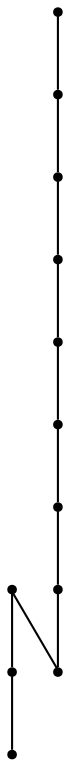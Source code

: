 graph {
  node [shape=point,comment="{\"directed\":false,\"doi\":\"10.1007/978-3-319-27261-0_32\",\"figure\":\"3 (1)\"}"]

  v0 [pos="1332.7092360909105,320.32524799866167"]
  v1 [pos="1239.3193433778722,320.32524799866167"]
  v2 [pos="1114.7984372182627,320.32524799866167"]
  v3 [pos="1208.1903329664583,320.32524799866167"]
  v4 [pos="1083.6684411863741,320.3252479986616"]
  v5 [pos="990.2775787499663,320.32524799866167"]
  v6 [pos="865.7545900696771,320.32524799866167"]
  v7 [pos="803.4946774914226,320.3252479986616"]
  v8 [pos="772.3646973566389,320.32524799866167"]
  v9 [pos="678.974820540705,320.3252479986616"]
  v10 [pos="647.8449039943389,320.32524799866167"]
  v11 [pos="554.4549635899875,320.32524799866167"]

  v0 -- v1 [id="-1",pos="1332.7092360909105,320.32524799866167 1305.0329813778662,299.57530599718484 1266.9852331788318,299.57530599718484 1239.3193433778722,320.32524799866167"]
  v11 -- v10 [id="-2",pos="554.4549635899875,320.32524799866167 582.1259563614673,341.07304391734317 620.1737045605016,341.07304391734317 647.8449039943389,320.32524799866167"]
  v10 -- v9 [id="-3",pos="647.8449039943389,320.32524799866167 654.2875552986551,328.9213190476772 666.4812066879873,330.66740380376865 678.974820540705,320.3252479986616"]
  v9 -- v8 [id="-5",pos="678.974820540705,320.3252479986616 706.4666847395299,341.6106773998448 744.8728172607096,341.6106773998448 772.3646973566389,320.32524799866167"]
  v8 -- v7 [id="-6",pos="772.3646973566389,320.32524799866167 778.8074122493728,328.9213190476772 791.001063638705,330.66740380376865 803.4946774914226,320.3252479986616"]
  v7 -- v6 [id="-8",pos="803.4946774914226,320.3252479986616 816.3883578740868,337.5142345601381 840.7797938999016,341.00640407232106 857.970032386682,328.10450403886887 860.920471379447,325.89585100738316 863.5375798866396,323.2788063684029 865.7545900696771,320.32524799866167"]
  v6 -- v4 [id="-9",pos="865.7545900696771,320.32524799866167 932.4569961706645,361.83447143600233 1016.9537943149801,361.83447143600233 1083.6684411863741,320.3252479986616"]
  v5 -- v3 [id="-10",pos="990.2775787499663,320.32524799866167 1056.9808591916972,278.81810705647797 1141.477593747595,278.81810705647797 1208.1903329664583,320.32524799866167"]
  v4 -- v5 [id="-11",pos="1083.6684411863741,320.3252479986616 1055.9973371351637,299.57530599718484 1017.9454556889789,299.57530599718484 990.2775787499663,320.32524799866167"]
  v2 -- v3 [id="-12",pos="1114.7984372182627,320.32524799866167 1142.4613065693816,341.0731075049815 1180.5131244271486,341.0731075049815 1208.1903329664583,320.32524799866167"]
  v2 -- v0 [id="-13",pos="1114.7984372182627,320.32524799866167 1181.5007797308324,361.83447143600233 1265.997577875148,361.83447143600233 1332.7092360909105,320.32524799866167"]
}